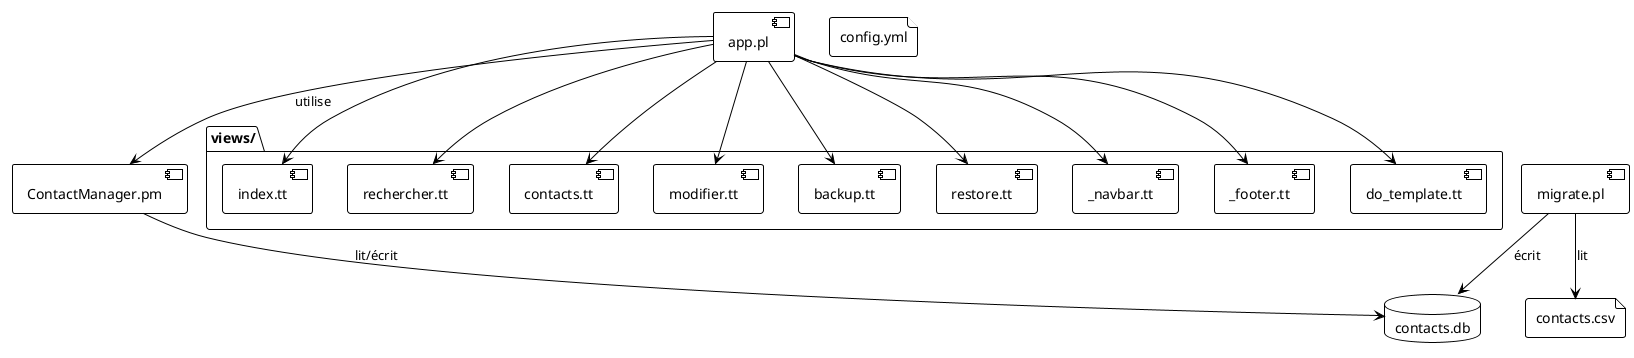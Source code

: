 @startuml
!theme plain

' Scripts principaux
component "app.pl" as APP
component "migrate.pl" as MIGRATE

' Module métier
component "ContactManager.pm" as CM

' Vues (templates)
package "views/" {
  [index.tt]
  [rechercher.tt]
  [contacts.tt]
  [modifier.tt]
  [backup.tt]
  [restore.tt]
  [_navbar.tt]
  [_footer.tt]
  [do_template.tt]
}

' Données et config
database "contacts.db" as DB
file "contacts.csv" as CSV
file "config.yml" as CFG

' Relations principales
APP --> CM : utilise
APP --> [index.tt]
APP --> [rechercher.tt]
APP --> [contacts.tt]
APP --> [modifier.tt]
APP --> [backup.tt]
APP --> [restore.tt]
APP --> [_navbar.tt]
APP --> [_footer.tt]
APP --> [do_template.tt]
CM --> DB : lit/écrit
MIGRATE --> CSV : lit
MIGRATE --> DB : écrit

@enduml
